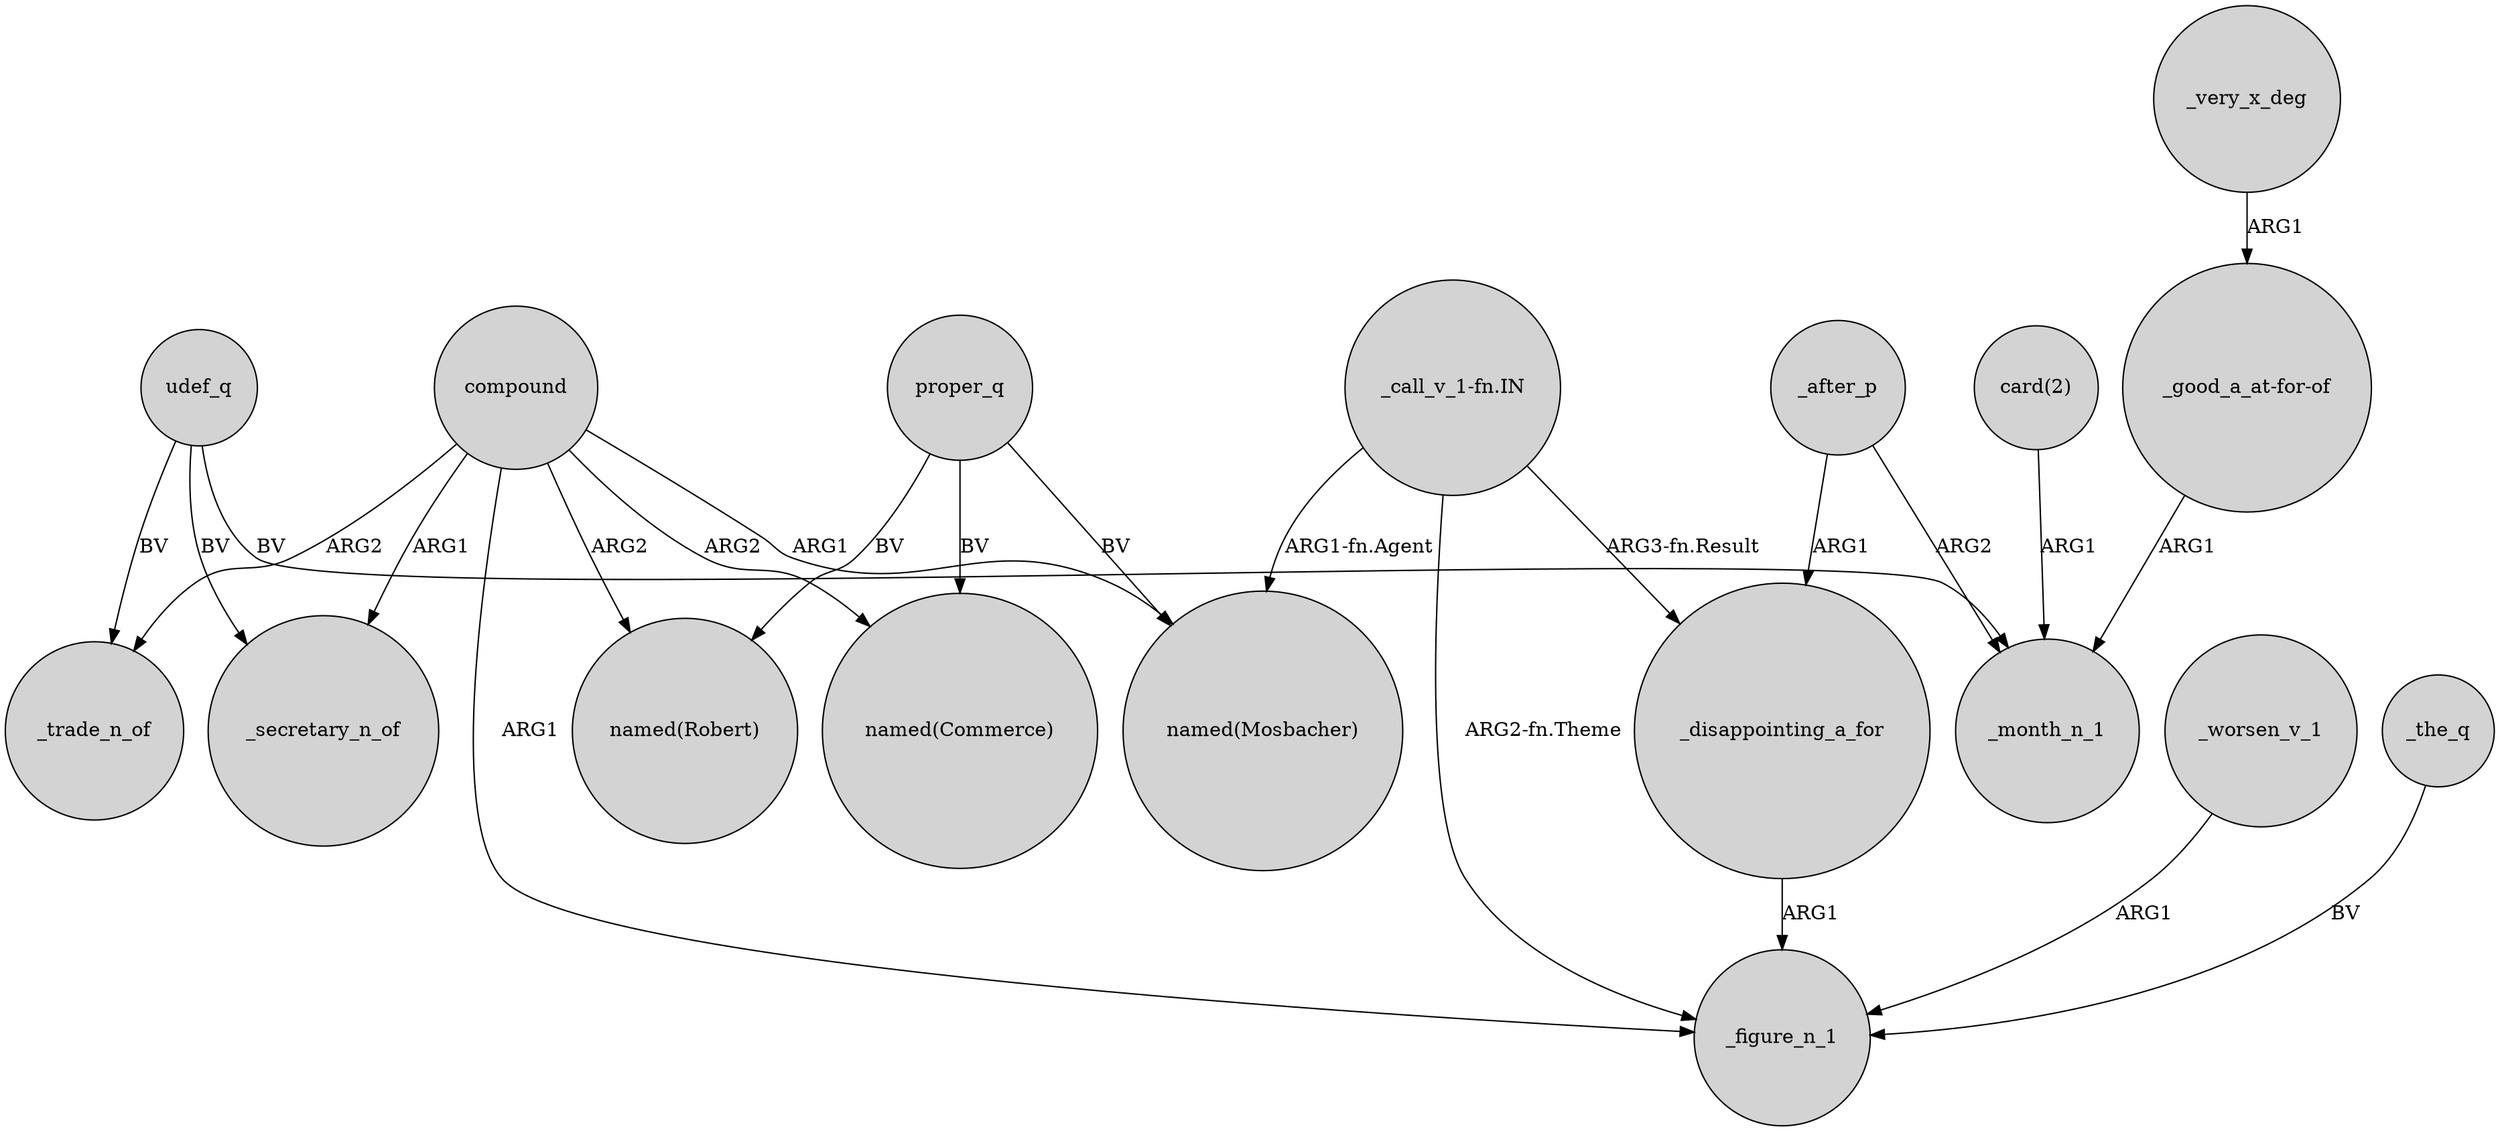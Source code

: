 digraph {
	node [shape=circle style=filled]
	udef_q -> _secretary_n_of [label=BV]
	udef_q -> _trade_n_of [label=BV]
	"card(2)" -> _month_n_1 [label=ARG1]
	compound -> "named(Robert)" [label=ARG2]
	_after_p -> _disappointing_a_for [label=ARG1]
	_worsen_v_1 -> _figure_n_1 [label=ARG1]
	"_good_a_at-for-of" -> _month_n_1 [label=ARG1]
	_the_q -> _figure_n_1 [label=BV]
	udef_q -> _month_n_1 [label=BV]
	proper_q -> "named(Mosbacher)" [label=BV]
	"_call_v_1-fn.IN" -> _figure_n_1 [label="ARG2-fn.Theme"]
	"_call_v_1-fn.IN" -> _disappointing_a_for [label="ARG3-fn.Result"]
	_disappointing_a_for -> _figure_n_1 [label=ARG1]
	_very_x_deg -> "_good_a_at-for-of" [label=ARG1]
	proper_q -> "named(Robert)" [label=BV]
	"_call_v_1-fn.IN" -> "named(Mosbacher)" [label="ARG1-fn.Agent"]
	compound -> _trade_n_of [label=ARG2]
	_after_p -> _month_n_1 [label=ARG2]
	proper_q -> "named(Commerce)" [label=BV]
	compound -> "named(Mosbacher)" [label=ARG1]
	compound -> _secretary_n_of [label=ARG1]
	compound -> "named(Commerce)" [label=ARG2]
	compound -> _figure_n_1 [label=ARG1]
}
